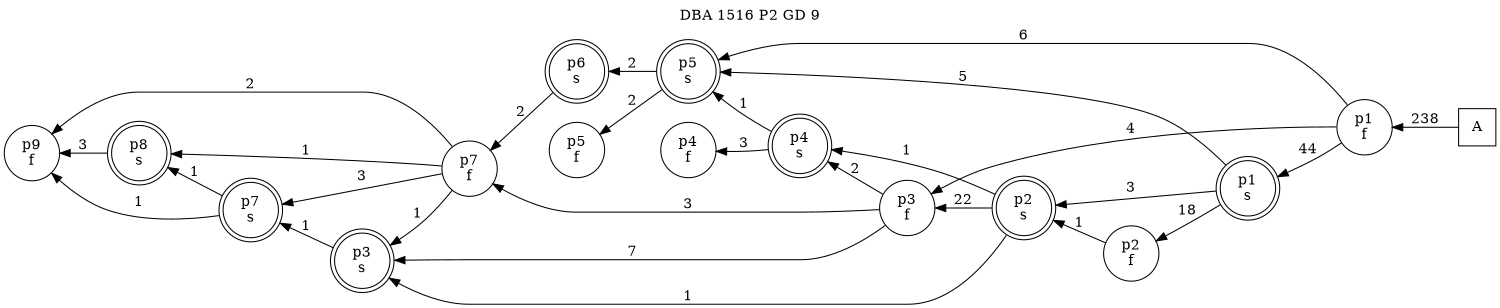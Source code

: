 digraph DBA_1516_P2_GD_9_GOOD {
labelloc="tl"
label= " DBA 1516 P2 GD 9 "
rankdir="RL";
graph [ size=" 10 , 10 !"]

"A" [shape="square" label="A"]
"p1_f" [shape="circle" label="p1
f"]
"p1_s" [shape="doublecircle" label="p1
s"]
"p2_f" [shape="circle" label="p2
f"]
"p2_s" [shape="doublecircle" label="p2
s"]
"p3_f" [shape="circle" label="p3
f"]
"p4_s" [shape="doublecircle" label="p4
s"]
"p5_s" [shape="doublecircle" label="p5
s"]
"p6_s" [shape="doublecircle" label="p6
s"]
"p7_f" [shape="circle" label="p7
f"]
"p8_s" [shape="doublecircle" label="p8
s"]
"p9_f" [shape="circle" label="p9
f"]
"p3_s" [shape="doublecircle" label="p3
s"]
"p7_s" [shape="doublecircle" label="p7
s"]
"p5_f" [shape="circle" label="p5
f"]
"p4_f" [shape="circle" label="p4
f"]
"A" -> "p1_f" [ label=238]
"p1_f" -> "p1_s" [ label=44]
"p1_f" -> "p3_f" [ label=4]
"p1_f" -> "p5_s" [ label=6]
"p1_s" -> "p2_f" [ label=18]
"p1_s" -> "p2_s" [ label=3]
"p1_s" -> "p5_s" [ label=5]
"p2_f" -> "p2_s" [ label=1]
"p2_s" -> "p3_f" [ label=22]
"p2_s" -> "p4_s" [ label=1]
"p2_s" -> "p3_s" [ label=1]
"p3_f" -> "p4_s" [ label=2]
"p3_f" -> "p7_f" [ label=3]
"p3_f" -> "p3_s" [ label=7]
"p4_s" -> "p5_s" [ label=1]
"p4_s" -> "p4_f" [ label=3]
"p5_s" -> "p6_s" [ label=2]
"p5_s" -> "p5_f" [ label=2]
"p6_s" -> "p7_f" [ label=2]
"p7_f" -> "p8_s" [ label=1]
"p7_f" -> "p9_f" [ label=2]
"p7_f" -> "p3_s" [ label=1]
"p7_f" -> "p7_s" [ label=3]
"p8_s" -> "p9_f" [ label=3]
"p3_s" -> "p7_s" [ label=1]
"p7_s" -> "p8_s" [ label=1]
"p7_s" -> "p9_f" [ label=1]
}
